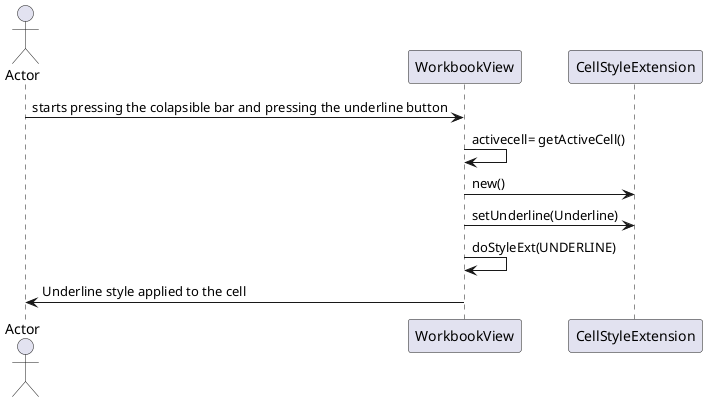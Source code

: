 @startuml
actor Actor
  participant "WorkbookView" as WV
  

  Actor -> WV : starts pressing the colapsible bar and pressing the underline button
  WV -> WV : activecell= getActiveCell()
  WV -> CellStyleExtension : new()
  WV -> CellStyleExtension : setUnderline(Underline)
  WV -> WV : doStyleExt(UNDERLINE)
  WV -> Actor : Underline style applied to the cell
@enduml